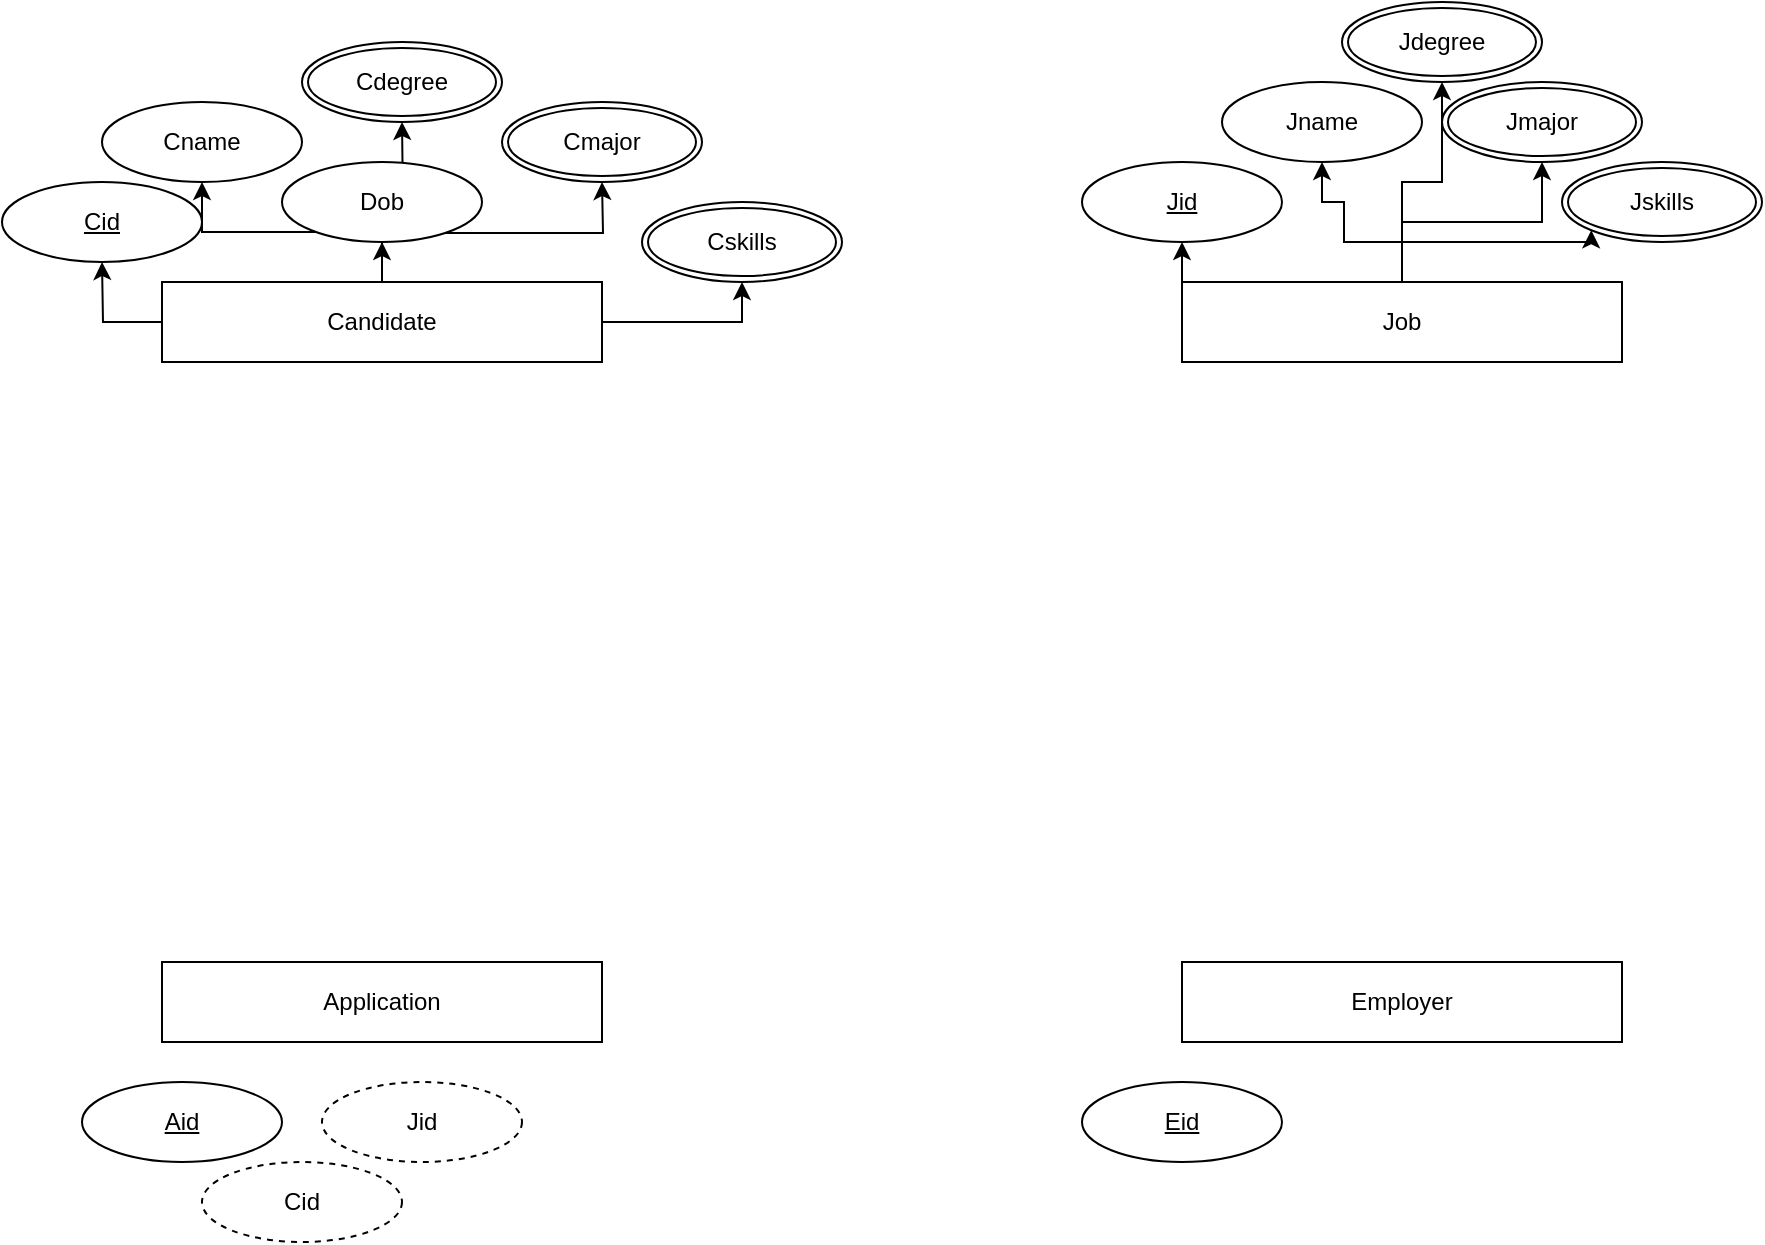 <mxfile version="26.1.3">
  <diagram id="R2lEEEUBdFMjLlhIrx00" name="Page-1">
    <mxGraphModel dx="1042" dy="1631" grid="1" gridSize="10" guides="1" tooltips="1" connect="1" arrows="1" fold="1" page="1" pageScale="1" pageWidth="850" pageHeight="1100" math="0" shadow="0" extFonts="Permanent Marker^https://fonts.googleapis.com/css?family=Permanent+Marker">
      <root>
        <mxCell id="0" />
        <mxCell id="1" parent="0" />
        <mxCell id="fVzCkQStNyUe_EZkDvuO-29" style="edgeStyle=orthogonalEdgeStyle;rounded=0;orthogonalLoop=1;jettySize=auto;html=1;exitX=0;exitY=0.5;exitDx=0;exitDy=0;entryX=0.5;entryY=1;entryDx=0;entryDy=0;" parent="1" source="fVzCkQStNyUe_EZkDvuO-26" edge="1">
          <mxGeometry relative="1" as="geometry">
            <mxPoint x="50" y="30" as="targetPoint" />
          </mxGeometry>
        </mxCell>
        <mxCell id="fVzCkQStNyUe_EZkDvuO-31" style="edgeStyle=orthogonalEdgeStyle;rounded=0;orthogonalLoop=1;jettySize=auto;html=1;entryX=0.5;entryY=1;entryDx=0;entryDy=0;" parent="1" source="fVzCkQStNyUe_EZkDvuO-26" target="fVzCkQStNyUe_EZkDvuO-30" edge="1">
          <mxGeometry relative="1" as="geometry" />
        </mxCell>
        <mxCell id="fVzCkQStNyUe_EZkDvuO-36" style="edgeStyle=orthogonalEdgeStyle;rounded=0;orthogonalLoop=1;jettySize=auto;html=1;exitX=0.5;exitY=0;exitDx=0;exitDy=0;entryX=0.5;entryY=1;entryDx=0;entryDy=0;" parent="1" source="fVzCkQStNyUe_EZkDvuO-26" target="fVzCkQStNyUe_EZkDvuO-32" edge="1">
          <mxGeometry relative="1" as="geometry" />
        </mxCell>
        <mxCell id="fVzCkQStNyUe_EZkDvuO-37" style="edgeStyle=orthogonalEdgeStyle;rounded=0;orthogonalLoop=1;jettySize=auto;html=1;exitX=0.5;exitY=0;exitDx=0;exitDy=0;" parent="1" source="fVzCkQStNyUe_EZkDvuO-26" edge="1">
          <mxGeometry relative="1" as="geometry">
            <mxPoint x="200" y="-40" as="targetPoint" />
          </mxGeometry>
        </mxCell>
        <mxCell id="fVzCkQStNyUe_EZkDvuO-38" style="edgeStyle=orthogonalEdgeStyle;rounded=0;orthogonalLoop=1;jettySize=auto;html=1;exitX=0.5;exitY=0;exitDx=0;exitDy=0;entryX=0.5;entryY=1;entryDx=0;entryDy=0;" parent="1" source="fVzCkQStNyUe_EZkDvuO-26" edge="1">
          <mxGeometry relative="1" as="geometry">
            <mxPoint x="300" y="-10" as="targetPoint" />
          </mxGeometry>
        </mxCell>
        <mxCell id="fVzCkQStNyUe_EZkDvuO-41" style="edgeStyle=orthogonalEdgeStyle;rounded=0;orthogonalLoop=1;jettySize=auto;html=1;exitX=1;exitY=0.5;exitDx=0;exitDy=0;entryX=0.5;entryY=1;entryDx=0;entryDy=0;" parent="1" source="fVzCkQStNyUe_EZkDvuO-26" target="fVzCkQStNyUe_EZkDvuO-40" edge="1">
          <mxGeometry relative="1" as="geometry" />
        </mxCell>
        <mxCell id="fVzCkQStNyUe_EZkDvuO-26" value="Candidate" style="whiteSpace=wrap;html=1;align=center;" parent="1" vertex="1">
          <mxGeometry x="80" y="40" width="220" height="40" as="geometry" />
        </mxCell>
        <mxCell id="fVzCkQStNyUe_EZkDvuO-30" value="Cname" style="ellipse;whiteSpace=wrap;html=1;align=center;" parent="1" vertex="1">
          <mxGeometry x="50" y="-50" width="100" height="40" as="geometry" />
        </mxCell>
        <mxCell id="fVzCkQStNyUe_EZkDvuO-32" value="Dob" style="ellipse;whiteSpace=wrap;html=1;align=center;" parent="1" vertex="1">
          <mxGeometry x="140" y="-20" width="100" height="40" as="geometry" />
        </mxCell>
        <mxCell id="fVzCkQStNyUe_EZkDvuO-40" value="Cskills" style="ellipse;shape=doubleEllipse;margin=3;whiteSpace=wrap;html=1;align=center;" parent="1" vertex="1">
          <mxGeometry x="320" width="100" height="40" as="geometry" />
        </mxCell>
        <mxCell id="fVzCkQStNyUe_EZkDvuO-55" style="edgeStyle=orthogonalEdgeStyle;rounded=0;orthogonalLoop=1;jettySize=auto;html=1;exitX=0;exitY=0.25;exitDx=0;exitDy=0;entryX=0.5;entryY=1;entryDx=0;entryDy=0;" parent="1" source="fVzCkQStNyUe_EZkDvuO-42" target="fVzCkQStNyUe_EZkDvuO-47" edge="1">
          <mxGeometry relative="1" as="geometry" />
        </mxCell>
        <mxCell id="fVzCkQStNyUe_EZkDvuO-57" style="edgeStyle=orthogonalEdgeStyle;rounded=0;orthogonalLoop=1;jettySize=auto;html=1;exitX=0.5;exitY=0;exitDx=0;exitDy=0;entryX=0.5;entryY=1;entryDx=0;entryDy=0;" parent="1" source="fVzCkQStNyUe_EZkDvuO-42" target="fVzCkQStNyUe_EZkDvuO-44" edge="1">
          <mxGeometry relative="1" as="geometry">
            <mxPoint x="670" as="targetPoint" />
            <Array as="points">
              <mxPoint x="700" y="20" />
              <mxPoint x="671" y="20" />
              <mxPoint x="671" />
              <mxPoint x="660" />
            </Array>
          </mxGeometry>
        </mxCell>
        <mxCell id="fVzCkQStNyUe_EZkDvuO-58" style="edgeStyle=orthogonalEdgeStyle;rounded=0;orthogonalLoop=1;jettySize=auto;html=1;exitX=0.5;exitY=0;exitDx=0;exitDy=0;entryX=0.5;entryY=1;entryDx=0;entryDy=0;" parent="1" source="fVzCkQStNyUe_EZkDvuO-42" target="fVzCkQStNyUe_EZkDvuO-52" edge="1">
          <mxGeometry relative="1" as="geometry" />
        </mxCell>
        <mxCell id="fVzCkQStNyUe_EZkDvuO-59" style="edgeStyle=orthogonalEdgeStyle;rounded=0;orthogonalLoop=1;jettySize=auto;html=1;exitX=0.5;exitY=0;exitDx=0;exitDy=0;entryX=0.5;entryY=1;entryDx=0;entryDy=0;" parent="1" source="fVzCkQStNyUe_EZkDvuO-42" target="fVzCkQStNyUe_EZkDvuO-53" edge="1">
          <mxGeometry relative="1" as="geometry" />
        </mxCell>
        <mxCell id="fVzCkQStNyUe_EZkDvuO-60" style="edgeStyle=orthogonalEdgeStyle;rounded=0;orthogonalLoop=1;jettySize=auto;html=1;exitX=0.5;exitY=0;exitDx=0;exitDy=0;entryX=0;entryY=1;entryDx=0;entryDy=0;" parent="1" source="fVzCkQStNyUe_EZkDvuO-42" target="fVzCkQStNyUe_EZkDvuO-54" edge="1">
          <mxGeometry relative="1" as="geometry" />
        </mxCell>
        <mxCell id="fVzCkQStNyUe_EZkDvuO-42" value="Job" style="whiteSpace=wrap;html=1;align=center;" parent="1" vertex="1">
          <mxGeometry x="590" y="40" width="220" height="40" as="geometry" />
        </mxCell>
        <mxCell id="fVzCkQStNyUe_EZkDvuO-44" value="Jname" style="ellipse;whiteSpace=wrap;html=1;align=center;" parent="1" vertex="1">
          <mxGeometry x="610" y="-60" width="100" height="40" as="geometry" />
        </mxCell>
        <mxCell id="fVzCkQStNyUe_EZkDvuO-47" value="Jid" style="ellipse;whiteSpace=wrap;html=1;align=center;fontStyle=4;" parent="1" vertex="1">
          <mxGeometry x="540" y="-20" width="100" height="40" as="geometry" />
        </mxCell>
        <mxCell id="fVzCkQStNyUe_EZkDvuO-48" value="Cid" style="ellipse;whiteSpace=wrap;html=1;align=center;fontStyle=4;" parent="1" vertex="1">
          <mxGeometry y="-10" width="100" height="40" as="geometry" />
        </mxCell>
        <mxCell id="fVzCkQStNyUe_EZkDvuO-50" style="edgeStyle=orthogonalEdgeStyle;rounded=0;orthogonalLoop=1;jettySize=auto;html=1;exitX=0.5;exitY=1;exitDx=0;exitDy=0;" parent="1" source="fVzCkQStNyUe_EZkDvuO-49" edge="1">
          <mxGeometry relative="1" as="geometry">
            <mxPoint x="200.333" y="-39.667" as="targetPoint" />
          </mxGeometry>
        </mxCell>
        <mxCell id="fVzCkQStNyUe_EZkDvuO-49" value="Cdegree" style="ellipse;shape=doubleEllipse;margin=3;whiteSpace=wrap;html=1;align=center;" parent="1" vertex="1">
          <mxGeometry x="150" y="-80" width="100" height="40" as="geometry" />
        </mxCell>
        <mxCell id="fVzCkQStNyUe_EZkDvuO-51" value="Cmajor" style="ellipse;shape=doubleEllipse;margin=3;whiteSpace=wrap;html=1;align=center;" parent="1" vertex="1">
          <mxGeometry x="250" y="-50" width="100" height="40" as="geometry" />
        </mxCell>
        <mxCell id="fVzCkQStNyUe_EZkDvuO-52" value="Jdegree" style="ellipse;shape=doubleEllipse;margin=3;whiteSpace=wrap;html=1;align=center;" parent="1" vertex="1">
          <mxGeometry x="670" y="-100" width="100" height="40" as="geometry" />
        </mxCell>
        <mxCell id="fVzCkQStNyUe_EZkDvuO-53" value="Jmajor" style="ellipse;shape=doubleEllipse;margin=3;whiteSpace=wrap;html=1;align=center;" parent="1" vertex="1">
          <mxGeometry x="720" y="-60" width="100" height="40" as="geometry" />
        </mxCell>
        <mxCell id="fVzCkQStNyUe_EZkDvuO-54" value="Jskills" style="ellipse;shape=doubleEllipse;margin=3;whiteSpace=wrap;html=1;align=center;" parent="1" vertex="1">
          <mxGeometry x="780" y="-20" width="100" height="40" as="geometry" />
        </mxCell>
        <mxCell id="fVzCkQStNyUe_EZkDvuO-61" value="Application" style="whiteSpace=wrap;html=1;align=center;" parent="1" vertex="1">
          <mxGeometry x="80" y="380" width="220" height="40" as="geometry" />
        </mxCell>
        <mxCell id="fVzCkQStNyUe_EZkDvuO-62" value="Employer" style="whiteSpace=wrap;html=1;align=center;" parent="1" vertex="1">
          <mxGeometry x="590" y="380" width="220" height="40" as="geometry" />
        </mxCell>
        <mxCell id="4t_6z5Arf-wFoB3xDvHp-1" value="Aid" style="ellipse;whiteSpace=wrap;html=1;align=center;fontStyle=4;" vertex="1" parent="1">
          <mxGeometry x="40" y="440" width="100" height="40" as="geometry" />
        </mxCell>
        <mxCell id="4t_6z5Arf-wFoB3xDvHp-2" value="Cid" style="ellipse;whiteSpace=wrap;html=1;align=center;dashed=1;" vertex="1" parent="1">
          <mxGeometry x="100" y="480" width="100" height="40" as="geometry" />
        </mxCell>
        <mxCell id="4t_6z5Arf-wFoB3xDvHp-3" value="Jid" style="ellipse;whiteSpace=wrap;html=1;align=center;dashed=1;" vertex="1" parent="1">
          <mxGeometry x="160" y="440" width="100" height="40" as="geometry" />
        </mxCell>
        <mxCell id="4t_6z5Arf-wFoB3xDvHp-5" value="Eid" style="ellipse;whiteSpace=wrap;html=1;align=center;fontStyle=4;" vertex="1" parent="1">
          <mxGeometry x="540" y="440" width="100" height="40" as="geometry" />
        </mxCell>
      </root>
    </mxGraphModel>
  </diagram>
</mxfile>
